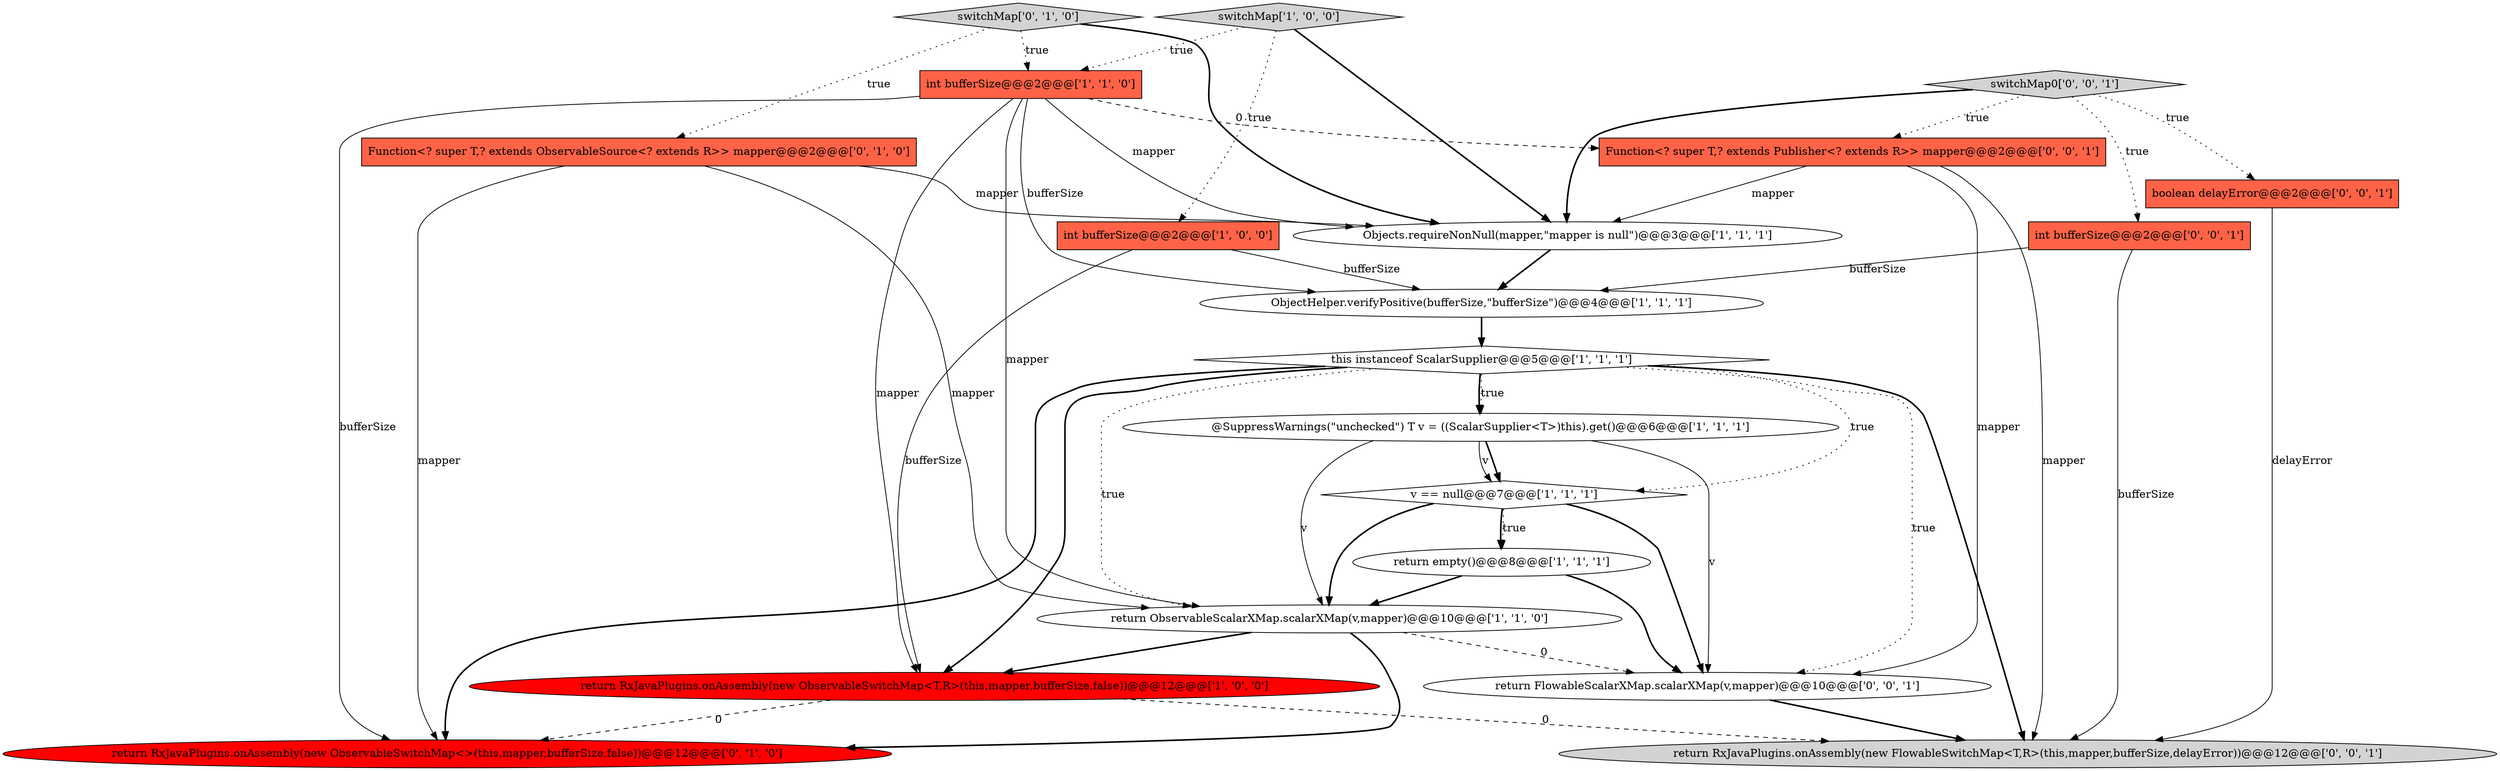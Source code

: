 digraph {
7 [style = filled, label = "switchMap['1', '0', '0']", fillcolor = lightgray, shape = diamond image = "AAA0AAABBB1BBB"];
8 [style = filled, label = "return empty()@@@8@@@['1', '1', '1']", fillcolor = white, shape = ellipse image = "AAA0AAABBB1BBB"];
10 [style = filled, label = "int bufferSize@@@2@@@['1', '1', '0']", fillcolor = tomato, shape = box image = "AAA0AAABBB1BBB"];
2 [style = filled, label = "@SuppressWarnings(\"unchecked\") T v = ((ScalarSupplier<T>)this).get()@@@6@@@['1', '1', '1']", fillcolor = white, shape = ellipse image = "AAA0AAABBB1BBB"];
6 [style = filled, label = "v == null@@@7@@@['1', '1', '1']", fillcolor = white, shape = diamond image = "AAA0AAABBB1BBB"];
11 [style = filled, label = "Function<? super T,? extends ObservableSource<? extends R>> mapper@@@2@@@['0', '1', '0']", fillcolor = tomato, shape = box image = "AAA0AAABBB2BBB"];
13 [style = filled, label = "return RxJavaPlugins.onAssembly(new ObservableSwitchMap<>(this,mapper,bufferSize,false))@@@12@@@['0', '1', '0']", fillcolor = red, shape = ellipse image = "AAA1AAABBB2BBB"];
9 [style = filled, label = "return ObservableScalarXMap.scalarXMap(v,mapper)@@@10@@@['1', '1', '0']", fillcolor = white, shape = ellipse image = "AAA0AAABBB1BBB"];
17 [style = filled, label = "switchMap0['0', '0', '1']", fillcolor = lightgray, shape = diamond image = "AAA0AAABBB3BBB"];
5 [style = filled, label = "this instanceof ScalarSupplier@@@5@@@['1', '1', '1']", fillcolor = white, shape = diamond image = "AAA0AAABBB1BBB"];
19 [style = filled, label = "return FlowableScalarXMap.scalarXMap(v,mapper)@@@10@@@['0', '0', '1']", fillcolor = white, shape = ellipse image = "AAA0AAABBB3BBB"];
15 [style = filled, label = "int bufferSize@@@2@@@['0', '0', '1']", fillcolor = tomato, shape = box image = "AAA0AAABBB3BBB"];
12 [style = filled, label = "switchMap['0', '1', '0']", fillcolor = lightgray, shape = diamond image = "AAA0AAABBB2BBB"];
3 [style = filled, label = "int bufferSize@@@2@@@['1', '0', '0']", fillcolor = tomato, shape = box image = "AAA0AAABBB1BBB"];
1 [style = filled, label = "return RxJavaPlugins.onAssembly(new ObservableSwitchMap<T,R>(this,mapper,bufferSize,false))@@@12@@@['1', '0', '0']", fillcolor = red, shape = ellipse image = "AAA1AAABBB1BBB"];
0 [style = filled, label = "Objects.requireNonNull(mapper,\"mapper is null\")@@@3@@@['1', '1', '1']", fillcolor = white, shape = ellipse image = "AAA0AAABBB1BBB"];
4 [style = filled, label = "ObjectHelper.verifyPositive(bufferSize,\"bufferSize\")@@@4@@@['1', '1', '1']", fillcolor = white, shape = ellipse image = "AAA0AAABBB1BBB"];
14 [style = filled, label = "return RxJavaPlugins.onAssembly(new FlowableSwitchMap<T,R>(this,mapper,bufferSize,delayError))@@@12@@@['0', '0', '1']", fillcolor = lightgray, shape = ellipse image = "AAA0AAABBB3BBB"];
16 [style = filled, label = "boolean delayError@@@2@@@['0', '0', '1']", fillcolor = tomato, shape = box image = "AAA0AAABBB3BBB"];
18 [style = filled, label = "Function<? super T,? extends Publisher<? extends R>> mapper@@@2@@@['0', '0', '1']", fillcolor = tomato, shape = box image = "AAA0AAABBB3BBB"];
10->13 [style = solid, label="bufferSize"];
11->13 [style = solid, label="mapper"];
15->4 [style = solid, label="bufferSize"];
7->10 [style = dotted, label="true"];
2->9 [style = solid, label="v"];
10->4 [style = solid, label="bufferSize"];
17->18 [style = dotted, label="true"];
1->14 [style = dashed, label="0"];
11->9 [style = solid, label="mapper"];
2->6 [style = bold, label=""];
8->19 [style = bold, label=""];
5->19 [style = dotted, label="true"];
18->0 [style = solid, label="mapper"];
18->14 [style = solid, label="mapper"];
5->6 [style = dotted, label="true"];
3->1 [style = solid, label="bufferSize"];
7->0 [style = bold, label=""];
6->19 [style = bold, label=""];
5->14 [style = bold, label=""];
12->0 [style = bold, label=""];
10->0 [style = solid, label="mapper"];
18->19 [style = solid, label="mapper"];
10->18 [style = dashed, label="0"];
12->11 [style = dotted, label="true"];
17->16 [style = dotted, label="true"];
1->13 [style = dashed, label="0"];
9->19 [style = dashed, label="0"];
5->1 [style = bold, label=""];
5->2 [style = bold, label=""];
3->4 [style = solid, label="bufferSize"];
17->0 [style = bold, label=""];
17->15 [style = dotted, label="true"];
19->14 [style = bold, label=""];
12->10 [style = dotted, label="true"];
0->4 [style = bold, label=""];
6->8 [style = dotted, label="true"];
7->3 [style = dotted, label="true"];
5->13 [style = bold, label=""];
6->8 [style = bold, label=""];
8->9 [style = bold, label=""];
2->19 [style = solid, label="v"];
10->9 [style = solid, label="mapper"];
5->9 [style = dotted, label="true"];
6->9 [style = bold, label=""];
11->0 [style = solid, label="mapper"];
16->14 [style = solid, label="delayError"];
9->1 [style = bold, label=""];
4->5 [style = bold, label=""];
2->6 [style = solid, label="v"];
15->14 [style = solid, label="bufferSize"];
5->2 [style = dotted, label="true"];
9->13 [style = bold, label=""];
10->1 [style = solid, label="mapper"];
}
